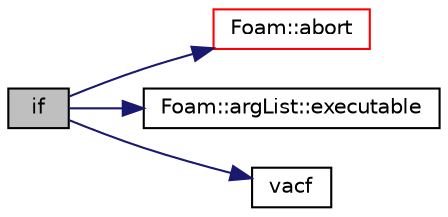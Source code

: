 digraph "if"
{
  bgcolor="transparent";
  edge [fontname="Helvetica",fontsize="10",labelfontname="Helvetica",labelfontsize="10"];
  node [fontname="Helvetica",fontsize="10",shape=record];
  rankdir="LR";
  Node1 [label="if",height=0.2,width=0.4,color="black", fillcolor="grey75", style="filled", fontcolor="black"];
  Node1 -> Node2 [color="midnightblue",fontsize="10",style="solid",fontname="Helvetica"];
  Node2 [label="Foam::abort",height=0.2,width=0.4,color="red",URL="$a10675.html#a447107a607d03e417307c203fa5fb44b"];
  Node1 -> Node3 [color="midnightblue",fontsize="10",style="solid",fontname="Helvetica"];
  Node3 [label="Foam::argList::executable",height=0.2,width=0.4,color="black",URL="$a00065.html#a9309e42e0cec08c773ed35e24c85ba9c",tooltip="Name of executable without the path. "];
  Node1 -> Node4 [color="midnightblue",fontsize="10",style="solid",fontname="Helvetica"];
  Node4 [label="vacf",height=0.2,width=0.4,color="black",URL="$a06830.html#a76b5c6547137721fc28951ed65b9a05c"];
}
